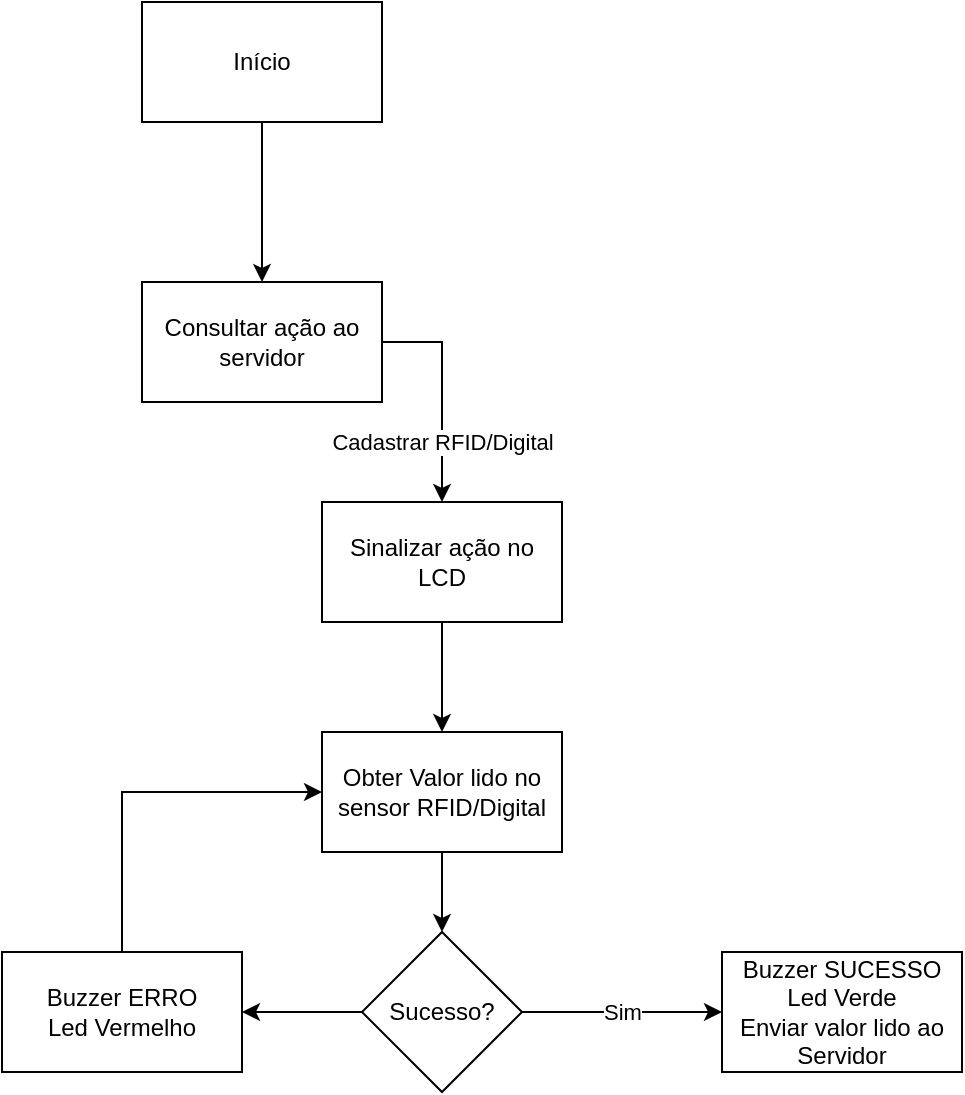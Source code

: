 <mxfile version="21.2.7" type="device">
  <diagram name="Página-1" id="MhwgeXGh7ETqcRFvYD1L">
    <mxGraphModel dx="880" dy="476" grid="1" gridSize="10" guides="1" tooltips="1" connect="1" arrows="1" fold="1" page="1" pageScale="1" pageWidth="827" pageHeight="1169" math="0" shadow="0">
      <root>
        <mxCell id="0" />
        <mxCell id="1" parent="0" />
        <mxCell id="3_S--qRCnbt-2Iec_L_W-3" value="" style="edgeStyle=orthogonalEdgeStyle;rounded=0;orthogonalLoop=1;jettySize=auto;html=1;" edge="1" parent="1" source="3_S--qRCnbt-2Iec_L_W-1" target="3_S--qRCnbt-2Iec_L_W-2">
          <mxGeometry relative="1" as="geometry" />
        </mxCell>
        <mxCell id="3_S--qRCnbt-2Iec_L_W-1" value="Início" style="rounded=0;whiteSpace=wrap;html=1;" vertex="1" parent="1">
          <mxGeometry x="330" y="40" width="120" height="60" as="geometry" />
        </mxCell>
        <mxCell id="3_S--qRCnbt-2Iec_L_W-5" value="Cadastrar RFID/Digital" style="edgeStyle=orthogonalEdgeStyle;rounded=0;orthogonalLoop=1;jettySize=auto;html=1;exitX=1;exitY=0.5;exitDx=0;exitDy=0;entryX=0.5;entryY=0;entryDx=0;entryDy=0;" edge="1" parent="1" source="3_S--qRCnbt-2Iec_L_W-2" target="3_S--qRCnbt-2Iec_L_W-18">
          <mxGeometry x="0.455" relative="1" as="geometry">
            <mxPoint x="480" y="290" as="targetPoint" />
            <mxPoint as="offset" />
          </mxGeometry>
        </mxCell>
        <mxCell id="3_S--qRCnbt-2Iec_L_W-2" value="Consultar ação ao servidor" style="rounded=0;whiteSpace=wrap;html=1;" vertex="1" parent="1">
          <mxGeometry x="330" y="180" width="120" height="60" as="geometry" />
        </mxCell>
        <mxCell id="3_S--qRCnbt-2Iec_L_W-10" value="" style="edgeStyle=orthogonalEdgeStyle;rounded=0;orthogonalLoop=1;jettySize=auto;html=1;" edge="1" parent="1" source="3_S--qRCnbt-2Iec_L_W-4" target="3_S--qRCnbt-2Iec_L_W-9">
          <mxGeometry relative="1" as="geometry" />
        </mxCell>
        <mxCell id="3_S--qRCnbt-2Iec_L_W-4" value="Obter Valor lido no sensor RFID/Digital" style="whiteSpace=wrap;html=1;rounded=0;" vertex="1" parent="1">
          <mxGeometry x="420" y="405" width="120" height="60" as="geometry" />
        </mxCell>
        <mxCell id="3_S--qRCnbt-2Iec_L_W-12" value="Sim" style="edgeStyle=orthogonalEdgeStyle;rounded=0;orthogonalLoop=1;jettySize=auto;html=1;" edge="1" parent="1" source="3_S--qRCnbt-2Iec_L_W-9" target="3_S--qRCnbt-2Iec_L_W-11">
          <mxGeometry relative="1" as="geometry" />
        </mxCell>
        <mxCell id="3_S--qRCnbt-2Iec_L_W-14" value="" style="edgeStyle=orthogonalEdgeStyle;rounded=0;orthogonalLoop=1;jettySize=auto;html=1;" edge="1" parent="1" source="3_S--qRCnbt-2Iec_L_W-9" target="3_S--qRCnbt-2Iec_L_W-13">
          <mxGeometry relative="1" as="geometry" />
        </mxCell>
        <mxCell id="3_S--qRCnbt-2Iec_L_W-9" value="Sucesso?" style="rhombus;whiteSpace=wrap;html=1;rounded=0;" vertex="1" parent="1">
          <mxGeometry x="440" y="505" width="80" height="80" as="geometry" />
        </mxCell>
        <mxCell id="3_S--qRCnbt-2Iec_L_W-11" value="Buzzer SUCESSO&lt;br&gt;Led Verde&lt;br&gt;Enviar valor lido ao Servidor" style="whiteSpace=wrap;html=1;rounded=0;" vertex="1" parent="1">
          <mxGeometry x="620" y="515" width="120" height="60" as="geometry" />
        </mxCell>
        <mxCell id="3_S--qRCnbt-2Iec_L_W-15" style="edgeStyle=orthogonalEdgeStyle;rounded=0;orthogonalLoop=1;jettySize=auto;html=1;entryX=0;entryY=0.5;entryDx=0;entryDy=0;exitX=0.5;exitY=0;exitDx=0;exitDy=0;" edge="1" parent="1" source="3_S--qRCnbt-2Iec_L_W-13" target="3_S--qRCnbt-2Iec_L_W-4">
          <mxGeometry relative="1" as="geometry" />
        </mxCell>
        <mxCell id="3_S--qRCnbt-2Iec_L_W-13" value="Buzzer ERRO&lt;br&gt;Led Vermelho" style="whiteSpace=wrap;html=1;rounded=0;" vertex="1" parent="1">
          <mxGeometry x="260" y="515" width="120" height="60" as="geometry" />
        </mxCell>
        <mxCell id="3_S--qRCnbt-2Iec_L_W-19" style="edgeStyle=orthogonalEdgeStyle;rounded=0;orthogonalLoop=1;jettySize=auto;html=1;entryX=0.5;entryY=0;entryDx=0;entryDy=0;" edge="1" parent="1" source="3_S--qRCnbt-2Iec_L_W-18" target="3_S--qRCnbt-2Iec_L_W-4">
          <mxGeometry relative="1" as="geometry" />
        </mxCell>
        <mxCell id="3_S--qRCnbt-2Iec_L_W-18" value="Sinalizar ação no LCD" style="rounded=0;whiteSpace=wrap;html=1;" vertex="1" parent="1">
          <mxGeometry x="420" y="290" width="120" height="60" as="geometry" />
        </mxCell>
      </root>
    </mxGraphModel>
  </diagram>
</mxfile>
